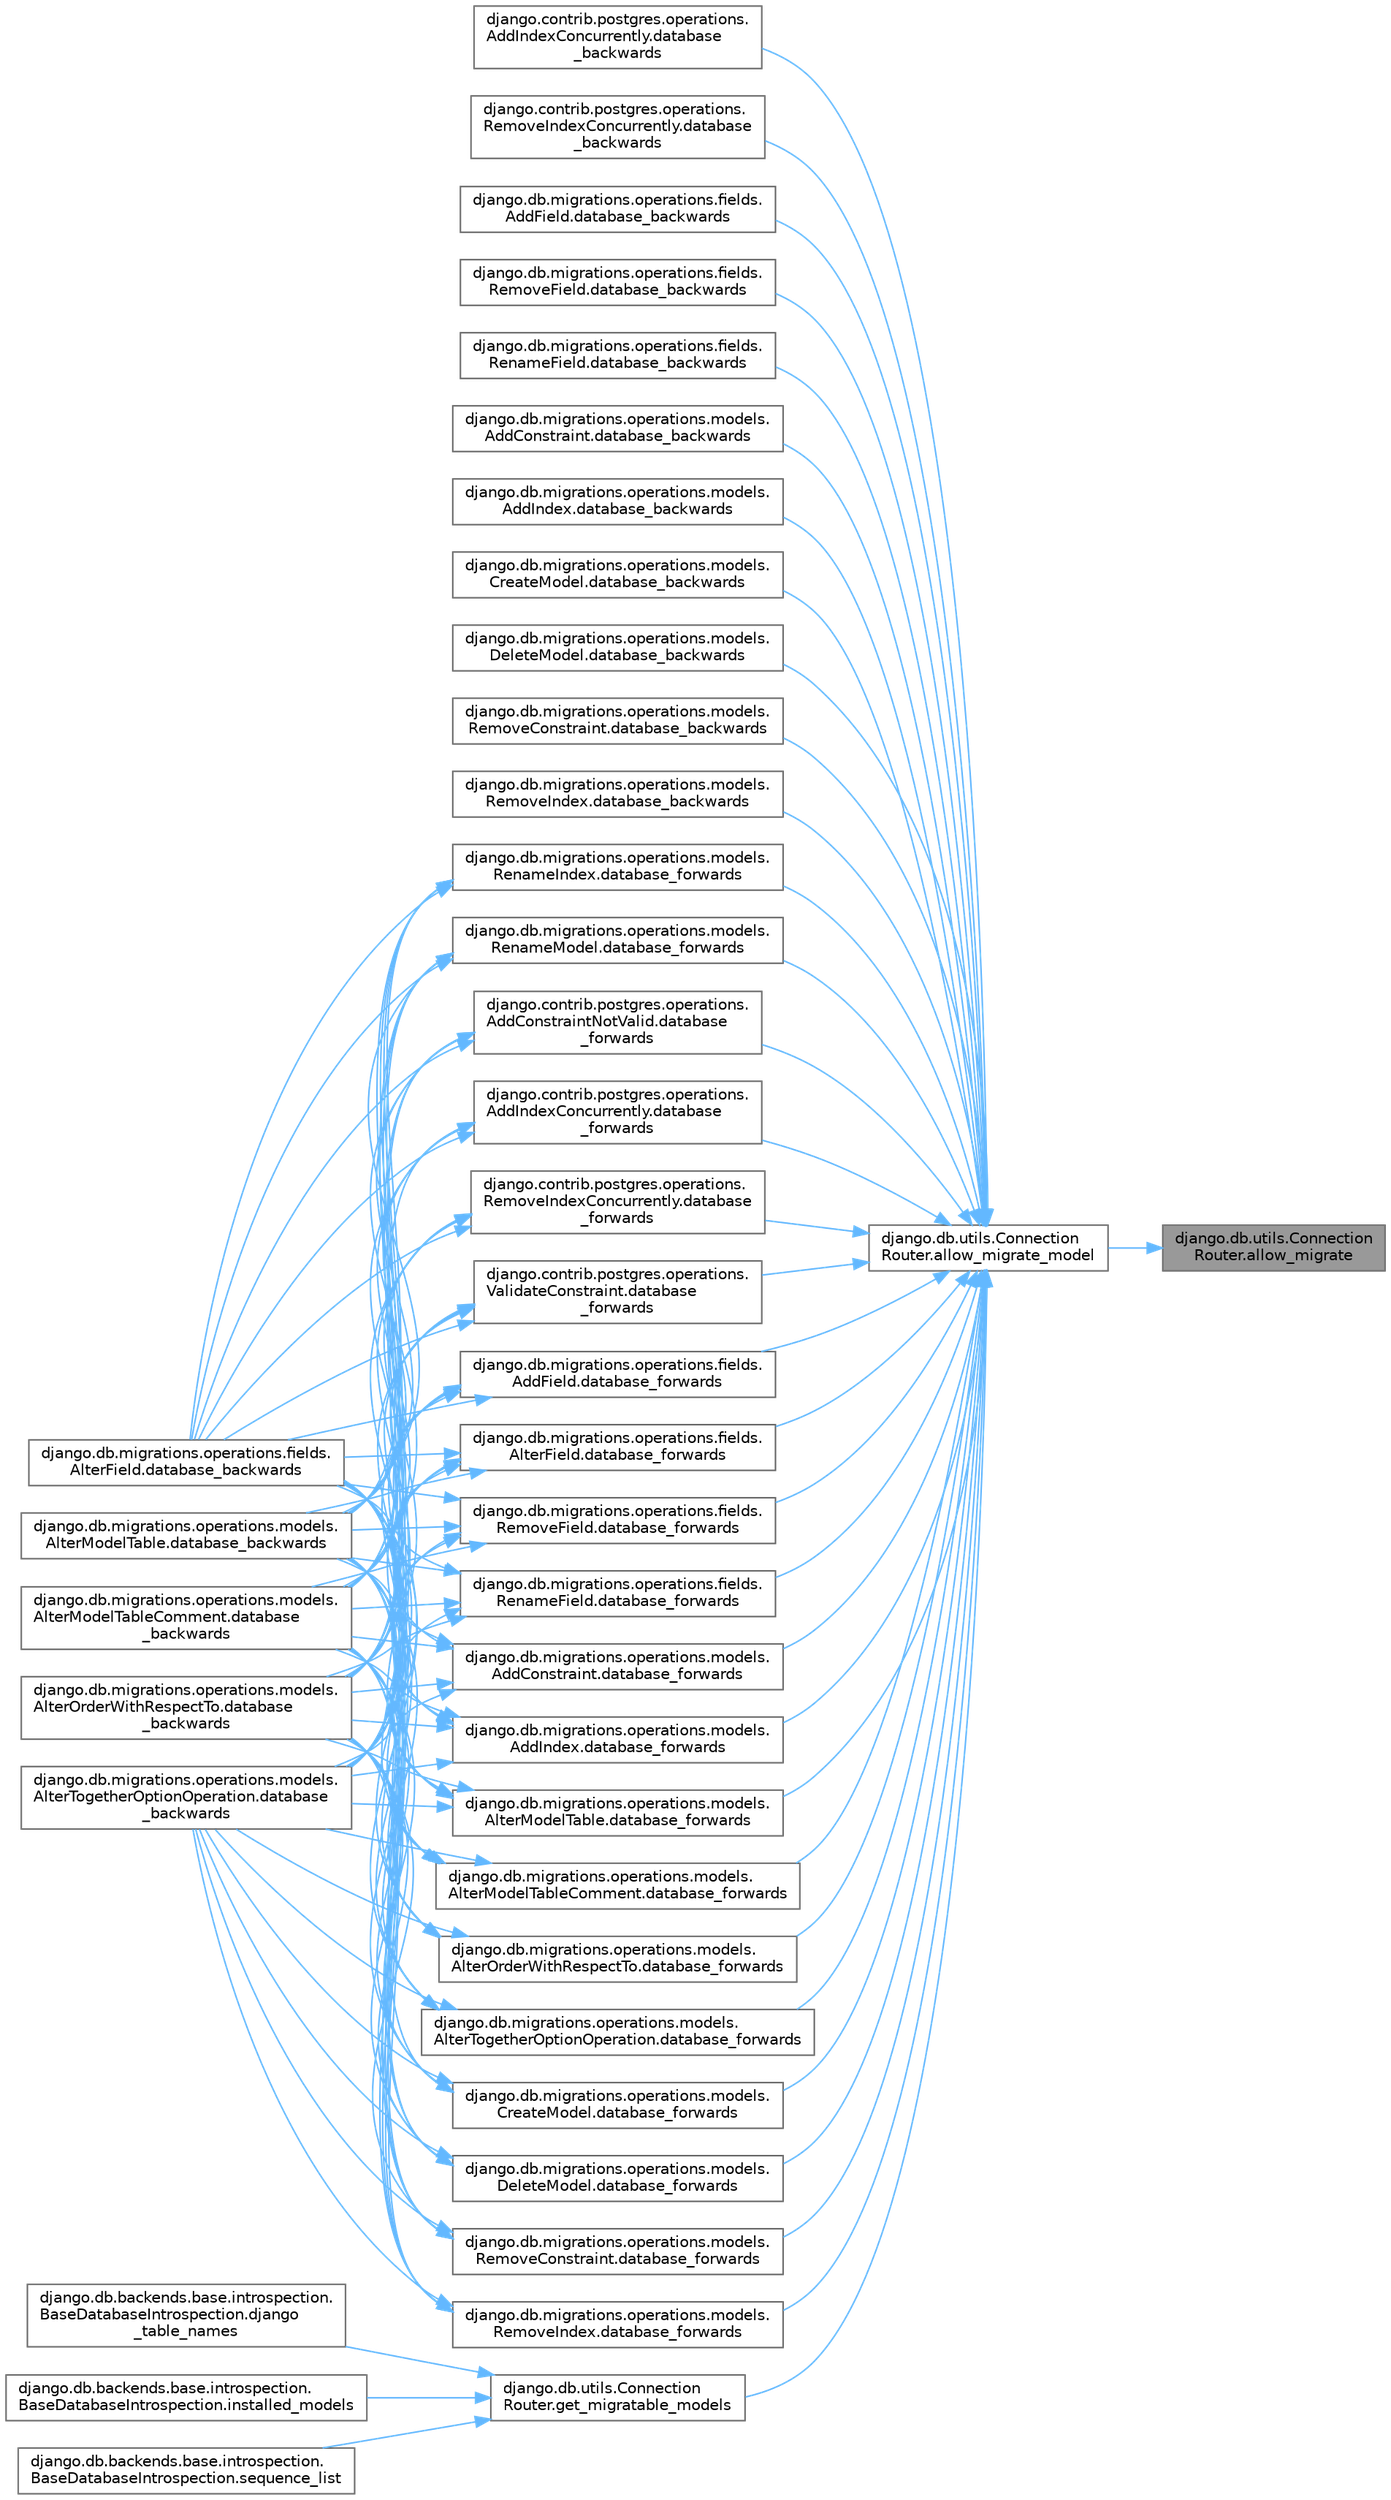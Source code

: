 digraph "django.db.utils.ConnectionRouter.allow_migrate"
{
 // LATEX_PDF_SIZE
  bgcolor="transparent";
  edge [fontname=Helvetica,fontsize=10,labelfontname=Helvetica,labelfontsize=10];
  node [fontname=Helvetica,fontsize=10,shape=box,height=0.2,width=0.4];
  rankdir="RL";
  Node1 [id="Node000001",label="django.db.utils.Connection\lRouter.allow_migrate",height=0.2,width=0.4,color="gray40", fillcolor="grey60", style="filled", fontcolor="black",tooltip=" "];
  Node1 -> Node2 [id="edge1_Node000001_Node000002",dir="back",color="steelblue1",style="solid",tooltip=" "];
  Node2 [id="Node000002",label="django.db.utils.Connection\lRouter.allow_migrate_model",height=0.2,width=0.4,color="grey40", fillcolor="white", style="filled",URL="$classdjango_1_1db_1_1utils_1_1_connection_router.html#affc0a7f7419e1ae0ad00101310abfc5f",tooltip=" "];
  Node2 -> Node3 [id="edge2_Node000002_Node000003",dir="back",color="steelblue1",style="solid",tooltip=" "];
  Node3 [id="Node000003",label="django.contrib.postgres.operations.\lAddIndexConcurrently.database\l_backwards",height=0.2,width=0.4,color="grey40", fillcolor="white", style="filled",URL="$classdjango_1_1contrib_1_1postgres_1_1operations_1_1_add_index_concurrently.html#af21e81c4c8073e6ce6da2490487f417f",tooltip=" "];
  Node2 -> Node4 [id="edge3_Node000002_Node000004",dir="back",color="steelblue1",style="solid",tooltip=" "];
  Node4 [id="Node000004",label="django.contrib.postgres.operations.\lRemoveIndexConcurrently.database\l_backwards",height=0.2,width=0.4,color="grey40", fillcolor="white", style="filled",URL="$classdjango_1_1contrib_1_1postgres_1_1operations_1_1_remove_index_concurrently.html#ab5ec0fb73cfee85b45d4bd176b042ca5",tooltip=" "];
  Node2 -> Node5 [id="edge4_Node000002_Node000005",dir="back",color="steelblue1",style="solid",tooltip=" "];
  Node5 [id="Node000005",label="django.db.migrations.operations.fields.\lAddField.database_backwards",height=0.2,width=0.4,color="grey40", fillcolor="white", style="filled",URL="$classdjango_1_1db_1_1migrations_1_1operations_1_1fields_1_1_add_field.html#a617772ae0d09e12f38c6f7ec32d1a6ac",tooltip=" "];
  Node2 -> Node6 [id="edge5_Node000002_Node000006",dir="back",color="steelblue1",style="solid",tooltip=" "];
  Node6 [id="Node000006",label="django.db.migrations.operations.fields.\lRemoveField.database_backwards",height=0.2,width=0.4,color="grey40", fillcolor="white", style="filled",URL="$classdjango_1_1db_1_1migrations_1_1operations_1_1fields_1_1_remove_field.html#a1dd705c5296e9926b982be76a8c3593a",tooltip=" "];
  Node2 -> Node7 [id="edge6_Node000002_Node000007",dir="back",color="steelblue1",style="solid",tooltip=" "];
  Node7 [id="Node000007",label="django.db.migrations.operations.fields.\lRenameField.database_backwards",height=0.2,width=0.4,color="grey40", fillcolor="white", style="filled",URL="$classdjango_1_1db_1_1migrations_1_1operations_1_1fields_1_1_rename_field.html#a542122d5bebf16241d407d5e672609dd",tooltip=" "];
  Node2 -> Node8 [id="edge7_Node000002_Node000008",dir="back",color="steelblue1",style="solid",tooltip=" "];
  Node8 [id="Node000008",label="django.db.migrations.operations.models.\lAddConstraint.database_backwards",height=0.2,width=0.4,color="grey40", fillcolor="white", style="filled",URL="$classdjango_1_1db_1_1migrations_1_1operations_1_1models_1_1_add_constraint.html#a3ca96f52475d231669cb7a33c12fd62c",tooltip=" "];
  Node2 -> Node9 [id="edge8_Node000002_Node000009",dir="back",color="steelblue1",style="solid",tooltip=" "];
  Node9 [id="Node000009",label="django.db.migrations.operations.models.\lAddIndex.database_backwards",height=0.2,width=0.4,color="grey40", fillcolor="white", style="filled",URL="$classdjango_1_1db_1_1migrations_1_1operations_1_1models_1_1_add_index.html#a8bf2b8a59248b5f1e13a4f93f478d5fc",tooltip=" "];
  Node2 -> Node10 [id="edge9_Node000002_Node000010",dir="back",color="steelblue1",style="solid",tooltip=" "];
  Node10 [id="Node000010",label="django.db.migrations.operations.models.\lCreateModel.database_backwards",height=0.2,width=0.4,color="grey40", fillcolor="white", style="filled",URL="$classdjango_1_1db_1_1migrations_1_1operations_1_1models_1_1_create_model.html#abdab1b0c6b789f4417f4bc04b8cc976a",tooltip=" "];
  Node2 -> Node11 [id="edge10_Node000002_Node000011",dir="back",color="steelblue1",style="solid",tooltip=" "];
  Node11 [id="Node000011",label="django.db.migrations.operations.models.\lDeleteModel.database_backwards",height=0.2,width=0.4,color="grey40", fillcolor="white", style="filled",URL="$classdjango_1_1db_1_1migrations_1_1operations_1_1models_1_1_delete_model.html#a9a17b1cdfdd4e4d2f52b54d172fb1da7",tooltip=" "];
  Node2 -> Node12 [id="edge11_Node000002_Node000012",dir="back",color="steelblue1",style="solid",tooltip=" "];
  Node12 [id="Node000012",label="django.db.migrations.operations.models.\lRemoveConstraint.database_backwards",height=0.2,width=0.4,color="grey40", fillcolor="white", style="filled",URL="$classdjango_1_1db_1_1migrations_1_1operations_1_1models_1_1_remove_constraint.html#a0e17e967c6d8962c9710d45917e38648",tooltip=" "];
  Node2 -> Node13 [id="edge12_Node000002_Node000013",dir="back",color="steelblue1",style="solid",tooltip=" "];
  Node13 [id="Node000013",label="django.db.migrations.operations.models.\lRemoveIndex.database_backwards",height=0.2,width=0.4,color="grey40", fillcolor="white", style="filled",URL="$classdjango_1_1db_1_1migrations_1_1operations_1_1models_1_1_remove_index.html#a9f448190a82560df3de24ac76c50e63d",tooltip=" "];
  Node2 -> Node14 [id="edge13_Node000002_Node000014",dir="back",color="steelblue1",style="solid",tooltip=" "];
  Node14 [id="Node000014",label="django.contrib.postgres.operations.\lAddConstraintNotValid.database\l_forwards",height=0.2,width=0.4,color="grey40", fillcolor="white", style="filled",URL="$classdjango_1_1contrib_1_1postgres_1_1operations_1_1_add_constraint_not_valid.html#afbf3234c4884fc267a11e5ac5e484570",tooltip=" "];
  Node14 -> Node15 [id="edge14_Node000014_Node000015",dir="back",color="steelblue1",style="solid",tooltip=" "];
  Node15 [id="Node000015",label="django.db.migrations.operations.fields.\lAlterField.database_backwards",height=0.2,width=0.4,color="grey40", fillcolor="white", style="filled",URL="$classdjango_1_1db_1_1migrations_1_1operations_1_1fields_1_1_alter_field.html#af41d306fe640bb14569cf43fe8b41af3",tooltip=" "];
  Node14 -> Node16 [id="edge15_Node000014_Node000016",dir="back",color="steelblue1",style="solid",tooltip=" "];
  Node16 [id="Node000016",label="django.db.migrations.operations.models.\lAlterModelTable.database_backwards",height=0.2,width=0.4,color="grey40", fillcolor="white", style="filled",URL="$classdjango_1_1db_1_1migrations_1_1operations_1_1models_1_1_alter_model_table.html#a6c3c31781797b433b002963aeedc15b5",tooltip=" "];
  Node14 -> Node17 [id="edge16_Node000014_Node000017",dir="back",color="steelblue1",style="solid",tooltip=" "];
  Node17 [id="Node000017",label="django.db.migrations.operations.models.\lAlterModelTableComment.database\l_backwards",height=0.2,width=0.4,color="grey40", fillcolor="white", style="filled",URL="$classdjango_1_1db_1_1migrations_1_1operations_1_1models_1_1_alter_model_table_comment.html#ad61c31d6692ba43f6244968bd46c66bc",tooltip=" "];
  Node14 -> Node18 [id="edge17_Node000014_Node000018",dir="back",color="steelblue1",style="solid",tooltip=" "];
  Node18 [id="Node000018",label="django.db.migrations.operations.models.\lAlterOrderWithRespectTo.database\l_backwards",height=0.2,width=0.4,color="grey40", fillcolor="white", style="filled",URL="$classdjango_1_1db_1_1migrations_1_1operations_1_1models_1_1_alter_order_with_respect_to.html#a358586d3cb9f6d1bed1eddacdd7372c1",tooltip=" "];
  Node14 -> Node19 [id="edge18_Node000014_Node000019",dir="back",color="steelblue1",style="solid",tooltip=" "];
  Node19 [id="Node000019",label="django.db.migrations.operations.models.\lAlterTogetherOptionOperation.database\l_backwards",height=0.2,width=0.4,color="grey40", fillcolor="white", style="filled",URL="$classdjango_1_1db_1_1migrations_1_1operations_1_1models_1_1_alter_together_option_operation.html#a83db8cf03bf5eaf62f5c3193adb0a231",tooltip=" "];
  Node2 -> Node20 [id="edge19_Node000002_Node000020",dir="back",color="steelblue1",style="solid",tooltip=" "];
  Node20 [id="Node000020",label="django.contrib.postgres.operations.\lAddIndexConcurrently.database\l_forwards",height=0.2,width=0.4,color="grey40", fillcolor="white", style="filled",URL="$classdjango_1_1contrib_1_1postgres_1_1operations_1_1_add_index_concurrently.html#a8ec012821c529fb57013caf48384ee76",tooltip=" "];
  Node20 -> Node15 [id="edge20_Node000020_Node000015",dir="back",color="steelblue1",style="solid",tooltip=" "];
  Node20 -> Node16 [id="edge21_Node000020_Node000016",dir="back",color="steelblue1",style="solid",tooltip=" "];
  Node20 -> Node17 [id="edge22_Node000020_Node000017",dir="back",color="steelblue1",style="solid",tooltip=" "];
  Node20 -> Node18 [id="edge23_Node000020_Node000018",dir="back",color="steelblue1",style="solid",tooltip=" "];
  Node20 -> Node19 [id="edge24_Node000020_Node000019",dir="back",color="steelblue1",style="solid",tooltip=" "];
  Node2 -> Node21 [id="edge25_Node000002_Node000021",dir="back",color="steelblue1",style="solid",tooltip=" "];
  Node21 [id="Node000021",label="django.contrib.postgres.operations.\lRemoveIndexConcurrently.database\l_forwards",height=0.2,width=0.4,color="grey40", fillcolor="white", style="filled",URL="$classdjango_1_1contrib_1_1postgres_1_1operations_1_1_remove_index_concurrently.html#a17722bad27bd8f0d156f78f97b3dfaaa",tooltip=" "];
  Node21 -> Node15 [id="edge26_Node000021_Node000015",dir="back",color="steelblue1",style="solid",tooltip=" "];
  Node21 -> Node16 [id="edge27_Node000021_Node000016",dir="back",color="steelblue1",style="solid",tooltip=" "];
  Node21 -> Node17 [id="edge28_Node000021_Node000017",dir="back",color="steelblue1",style="solid",tooltip=" "];
  Node21 -> Node18 [id="edge29_Node000021_Node000018",dir="back",color="steelblue1",style="solid",tooltip=" "];
  Node21 -> Node19 [id="edge30_Node000021_Node000019",dir="back",color="steelblue1",style="solid",tooltip=" "];
  Node2 -> Node22 [id="edge31_Node000002_Node000022",dir="back",color="steelblue1",style="solid",tooltip=" "];
  Node22 [id="Node000022",label="django.contrib.postgres.operations.\lValidateConstraint.database\l_forwards",height=0.2,width=0.4,color="grey40", fillcolor="white", style="filled",URL="$classdjango_1_1contrib_1_1postgres_1_1operations_1_1_validate_constraint.html#ab798a6a173e826d06d2816b0c5468760",tooltip=" "];
  Node22 -> Node15 [id="edge32_Node000022_Node000015",dir="back",color="steelblue1",style="solid",tooltip=" "];
  Node22 -> Node16 [id="edge33_Node000022_Node000016",dir="back",color="steelblue1",style="solid",tooltip=" "];
  Node22 -> Node17 [id="edge34_Node000022_Node000017",dir="back",color="steelblue1",style="solid",tooltip=" "];
  Node22 -> Node18 [id="edge35_Node000022_Node000018",dir="back",color="steelblue1",style="solid",tooltip=" "];
  Node22 -> Node19 [id="edge36_Node000022_Node000019",dir="back",color="steelblue1",style="solid",tooltip=" "];
  Node2 -> Node23 [id="edge37_Node000002_Node000023",dir="back",color="steelblue1",style="solid",tooltip=" "];
  Node23 [id="Node000023",label="django.db.migrations.operations.fields.\lAddField.database_forwards",height=0.2,width=0.4,color="grey40", fillcolor="white", style="filled",URL="$classdjango_1_1db_1_1migrations_1_1operations_1_1fields_1_1_add_field.html#adf3924e3df09a234aeb61de2490105ac",tooltip=" "];
  Node23 -> Node15 [id="edge38_Node000023_Node000015",dir="back",color="steelblue1",style="solid",tooltip=" "];
  Node23 -> Node16 [id="edge39_Node000023_Node000016",dir="back",color="steelblue1",style="solid",tooltip=" "];
  Node23 -> Node17 [id="edge40_Node000023_Node000017",dir="back",color="steelblue1",style="solid",tooltip=" "];
  Node23 -> Node18 [id="edge41_Node000023_Node000018",dir="back",color="steelblue1",style="solid",tooltip=" "];
  Node23 -> Node19 [id="edge42_Node000023_Node000019",dir="back",color="steelblue1",style="solid",tooltip=" "];
  Node2 -> Node24 [id="edge43_Node000002_Node000024",dir="back",color="steelblue1",style="solid",tooltip=" "];
  Node24 [id="Node000024",label="django.db.migrations.operations.fields.\lAlterField.database_forwards",height=0.2,width=0.4,color="grey40", fillcolor="white", style="filled",URL="$classdjango_1_1db_1_1migrations_1_1operations_1_1fields_1_1_alter_field.html#ad61960942f8bf4e2b42434aa43389d9b",tooltip=" "];
  Node24 -> Node15 [id="edge44_Node000024_Node000015",dir="back",color="steelblue1",style="solid",tooltip=" "];
  Node24 -> Node16 [id="edge45_Node000024_Node000016",dir="back",color="steelblue1",style="solid",tooltip=" "];
  Node24 -> Node17 [id="edge46_Node000024_Node000017",dir="back",color="steelblue1",style="solid",tooltip=" "];
  Node24 -> Node18 [id="edge47_Node000024_Node000018",dir="back",color="steelblue1",style="solid",tooltip=" "];
  Node24 -> Node19 [id="edge48_Node000024_Node000019",dir="back",color="steelblue1",style="solid",tooltip=" "];
  Node2 -> Node25 [id="edge49_Node000002_Node000025",dir="back",color="steelblue1",style="solid",tooltip=" "];
  Node25 [id="Node000025",label="django.db.migrations.operations.fields.\lRemoveField.database_forwards",height=0.2,width=0.4,color="grey40", fillcolor="white", style="filled",URL="$classdjango_1_1db_1_1migrations_1_1operations_1_1fields_1_1_remove_field.html#ac4572aea0b6ef3a12e8d3c2f237c411a",tooltip=" "];
  Node25 -> Node15 [id="edge50_Node000025_Node000015",dir="back",color="steelblue1",style="solid",tooltip=" "];
  Node25 -> Node16 [id="edge51_Node000025_Node000016",dir="back",color="steelblue1",style="solid",tooltip=" "];
  Node25 -> Node17 [id="edge52_Node000025_Node000017",dir="back",color="steelblue1",style="solid",tooltip=" "];
  Node25 -> Node18 [id="edge53_Node000025_Node000018",dir="back",color="steelblue1",style="solid",tooltip=" "];
  Node25 -> Node19 [id="edge54_Node000025_Node000019",dir="back",color="steelblue1",style="solid",tooltip=" "];
  Node2 -> Node26 [id="edge55_Node000002_Node000026",dir="back",color="steelblue1",style="solid",tooltip=" "];
  Node26 [id="Node000026",label="django.db.migrations.operations.fields.\lRenameField.database_forwards",height=0.2,width=0.4,color="grey40", fillcolor="white", style="filled",URL="$classdjango_1_1db_1_1migrations_1_1operations_1_1fields_1_1_rename_field.html#a9e66c07705fccd0aa47e8b41ca80d52f",tooltip=" "];
  Node26 -> Node15 [id="edge56_Node000026_Node000015",dir="back",color="steelblue1",style="solid",tooltip=" "];
  Node26 -> Node16 [id="edge57_Node000026_Node000016",dir="back",color="steelblue1",style="solid",tooltip=" "];
  Node26 -> Node17 [id="edge58_Node000026_Node000017",dir="back",color="steelblue1",style="solid",tooltip=" "];
  Node26 -> Node18 [id="edge59_Node000026_Node000018",dir="back",color="steelblue1",style="solid",tooltip=" "];
  Node26 -> Node19 [id="edge60_Node000026_Node000019",dir="back",color="steelblue1",style="solid",tooltip=" "];
  Node2 -> Node27 [id="edge61_Node000002_Node000027",dir="back",color="steelblue1",style="solid",tooltip=" "];
  Node27 [id="Node000027",label="django.db.migrations.operations.models.\lAddConstraint.database_forwards",height=0.2,width=0.4,color="grey40", fillcolor="white", style="filled",URL="$classdjango_1_1db_1_1migrations_1_1operations_1_1models_1_1_add_constraint.html#a480337b0117ef1689eedeaf3a4d2d184",tooltip=" "];
  Node27 -> Node15 [id="edge62_Node000027_Node000015",dir="back",color="steelblue1",style="solid",tooltip=" "];
  Node27 -> Node16 [id="edge63_Node000027_Node000016",dir="back",color="steelblue1",style="solid",tooltip=" "];
  Node27 -> Node17 [id="edge64_Node000027_Node000017",dir="back",color="steelblue1",style="solid",tooltip=" "];
  Node27 -> Node18 [id="edge65_Node000027_Node000018",dir="back",color="steelblue1",style="solid",tooltip=" "];
  Node27 -> Node19 [id="edge66_Node000027_Node000019",dir="back",color="steelblue1",style="solid",tooltip=" "];
  Node2 -> Node28 [id="edge67_Node000002_Node000028",dir="back",color="steelblue1",style="solid",tooltip=" "];
  Node28 [id="Node000028",label="django.db.migrations.operations.models.\lAddIndex.database_forwards",height=0.2,width=0.4,color="grey40", fillcolor="white", style="filled",URL="$classdjango_1_1db_1_1migrations_1_1operations_1_1models_1_1_add_index.html#a494d51a94cc4a5de6355df751929c35d",tooltip=" "];
  Node28 -> Node15 [id="edge68_Node000028_Node000015",dir="back",color="steelblue1",style="solid",tooltip=" "];
  Node28 -> Node16 [id="edge69_Node000028_Node000016",dir="back",color="steelblue1",style="solid",tooltip=" "];
  Node28 -> Node17 [id="edge70_Node000028_Node000017",dir="back",color="steelblue1",style="solid",tooltip=" "];
  Node28 -> Node18 [id="edge71_Node000028_Node000018",dir="back",color="steelblue1",style="solid",tooltip=" "];
  Node28 -> Node19 [id="edge72_Node000028_Node000019",dir="back",color="steelblue1",style="solid",tooltip=" "];
  Node2 -> Node29 [id="edge73_Node000002_Node000029",dir="back",color="steelblue1",style="solid",tooltip=" "];
  Node29 [id="Node000029",label="django.db.migrations.operations.models.\lAlterModelTable.database_forwards",height=0.2,width=0.4,color="grey40", fillcolor="white", style="filled",URL="$classdjango_1_1db_1_1migrations_1_1operations_1_1models_1_1_alter_model_table.html#ac970e63f457eca5ea9e39a6f2339dac8",tooltip=" "];
  Node29 -> Node15 [id="edge74_Node000029_Node000015",dir="back",color="steelblue1",style="solid",tooltip=" "];
  Node29 -> Node16 [id="edge75_Node000029_Node000016",dir="back",color="steelblue1",style="solid",tooltip=" "];
  Node29 -> Node17 [id="edge76_Node000029_Node000017",dir="back",color="steelblue1",style="solid",tooltip=" "];
  Node29 -> Node18 [id="edge77_Node000029_Node000018",dir="back",color="steelblue1",style="solid",tooltip=" "];
  Node29 -> Node19 [id="edge78_Node000029_Node000019",dir="back",color="steelblue1",style="solid",tooltip=" "];
  Node2 -> Node30 [id="edge79_Node000002_Node000030",dir="back",color="steelblue1",style="solid",tooltip=" "];
  Node30 [id="Node000030",label="django.db.migrations.operations.models.\lAlterModelTableComment.database_forwards",height=0.2,width=0.4,color="grey40", fillcolor="white", style="filled",URL="$classdjango_1_1db_1_1migrations_1_1operations_1_1models_1_1_alter_model_table_comment.html#a21d27efbaf1822f6eb3d7a312a41025e",tooltip=" "];
  Node30 -> Node15 [id="edge80_Node000030_Node000015",dir="back",color="steelblue1",style="solid",tooltip=" "];
  Node30 -> Node16 [id="edge81_Node000030_Node000016",dir="back",color="steelblue1",style="solid",tooltip=" "];
  Node30 -> Node17 [id="edge82_Node000030_Node000017",dir="back",color="steelblue1",style="solid",tooltip=" "];
  Node30 -> Node18 [id="edge83_Node000030_Node000018",dir="back",color="steelblue1",style="solid",tooltip=" "];
  Node30 -> Node19 [id="edge84_Node000030_Node000019",dir="back",color="steelblue1",style="solid",tooltip=" "];
  Node2 -> Node31 [id="edge85_Node000002_Node000031",dir="back",color="steelblue1",style="solid",tooltip=" "];
  Node31 [id="Node000031",label="django.db.migrations.operations.models.\lAlterOrderWithRespectTo.database_forwards",height=0.2,width=0.4,color="grey40", fillcolor="white", style="filled",URL="$classdjango_1_1db_1_1migrations_1_1operations_1_1models_1_1_alter_order_with_respect_to.html#a4e17e9e20ef204f594d92752c4471448",tooltip=" "];
  Node31 -> Node15 [id="edge86_Node000031_Node000015",dir="back",color="steelblue1",style="solid",tooltip=" "];
  Node31 -> Node16 [id="edge87_Node000031_Node000016",dir="back",color="steelblue1",style="solid",tooltip=" "];
  Node31 -> Node17 [id="edge88_Node000031_Node000017",dir="back",color="steelblue1",style="solid",tooltip=" "];
  Node31 -> Node18 [id="edge89_Node000031_Node000018",dir="back",color="steelblue1",style="solid",tooltip=" "];
  Node31 -> Node19 [id="edge90_Node000031_Node000019",dir="back",color="steelblue1",style="solid",tooltip=" "];
  Node2 -> Node32 [id="edge91_Node000002_Node000032",dir="back",color="steelblue1",style="solid",tooltip=" "];
  Node32 [id="Node000032",label="django.db.migrations.operations.models.\lAlterTogetherOptionOperation.database_forwards",height=0.2,width=0.4,color="grey40", fillcolor="white", style="filled",URL="$classdjango_1_1db_1_1migrations_1_1operations_1_1models_1_1_alter_together_option_operation.html#a0c22a821e9eda96c8ddd38e3035a5f63",tooltip=" "];
  Node32 -> Node15 [id="edge92_Node000032_Node000015",dir="back",color="steelblue1",style="solid",tooltip=" "];
  Node32 -> Node16 [id="edge93_Node000032_Node000016",dir="back",color="steelblue1",style="solid",tooltip=" "];
  Node32 -> Node17 [id="edge94_Node000032_Node000017",dir="back",color="steelblue1",style="solid",tooltip=" "];
  Node32 -> Node18 [id="edge95_Node000032_Node000018",dir="back",color="steelblue1",style="solid",tooltip=" "];
  Node32 -> Node19 [id="edge96_Node000032_Node000019",dir="back",color="steelblue1",style="solid",tooltip=" "];
  Node2 -> Node33 [id="edge97_Node000002_Node000033",dir="back",color="steelblue1",style="solid",tooltip=" "];
  Node33 [id="Node000033",label="django.db.migrations.operations.models.\lCreateModel.database_forwards",height=0.2,width=0.4,color="grey40", fillcolor="white", style="filled",URL="$classdjango_1_1db_1_1migrations_1_1operations_1_1models_1_1_create_model.html#ac83eb27642b612cff8a10d40aa5160a4",tooltip=" "];
  Node33 -> Node15 [id="edge98_Node000033_Node000015",dir="back",color="steelblue1",style="solid",tooltip=" "];
  Node33 -> Node16 [id="edge99_Node000033_Node000016",dir="back",color="steelblue1",style="solid",tooltip=" "];
  Node33 -> Node17 [id="edge100_Node000033_Node000017",dir="back",color="steelblue1",style="solid",tooltip=" "];
  Node33 -> Node18 [id="edge101_Node000033_Node000018",dir="back",color="steelblue1",style="solid",tooltip=" "];
  Node33 -> Node19 [id="edge102_Node000033_Node000019",dir="back",color="steelblue1",style="solid",tooltip=" "];
  Node2 -> Node34 [id="edge103_Node000002_Node000034",dir="back",color="steelblue1",style="solid",tooltip=" "];
  Node34 [id="Node000034",label="django.db.migrations.operations.models.\lDeleteModel.database_forwards",height=0.2,width=0.4,color="grey40", fillcolor="white", style="filled",URL="$classdjango_1_1db_1_1migrations_1_1operations_1_1models_1_1_delete_model.html#aaa1256c5c07e7d45ff686b0f30df043c",tooltip=" "];
  Node34 -> Node15 [id="edge104_Node000034_Node000015",dir="back",color="steelblue1",style="solid",tooltip=" "];
  Node34 -> Node16 [id="edge105_Node000034_Node000016",dir="back",color="steelblue1",style="solid",tooltip=" "];
  Node34 -> Node17 [id="edge106_Node000034_Node000017",dir="back",color="steelblue1",style="solid",tooltip=" "];
  Node34 -> Node18 [id="edge107_Node000034_Node000018",dir="back",color="steelblue1",style="solid",tooltip=" "];
  Node34 -> Node19 [id="edge108_Node000034_Node000019",dir="back",color="steelblue1",style="solid",tooltip=" "];
  Node2 -> Node35 [id="edge109_Node000002_Node000035",dir="back",color="steelblue1",style="solid",tooltip=" "];
  Node35 [id="Node000035",label="django.db.migrations.operations.models.\lRemoveConstraint.database_forwards",height=0.2,width=0.4,color="grey40", fillcolor="white", style="filled",URL="$classdjango_1_1db_1_1migrations_1_1operations_1_1models_1_1_remove_constraint.html#a62e07ee362dceae6903230414631cccc",tooltip=" "];
  Node35 -> Node15 [id="edge110_Node000035_Node000015",dir="back",color="steelblue1",style="solid",tooltip=" "];
  Node35 -> Node16 [id="edge111_Node000035_Node000016",dir="back",color="steelblue1",style="solid",tooltip=" "];
  Node35 -> Node17 [id="edge112_Node000035_Node000017",dir="back",color="steelblue1",style="solid",tooltip=" "];
  Node35 -> Node18 [id="edge113_Node000035_Node000018",dir="back",color="steelblue1",style="solid",tooltip=" "];
  Node35 -> Node19 [id="edge114_Node000035_Node000019",dir="back",color="steelblue1",style="solid",tooltip=" "];
  Node2 -> Node36 [id="edge115_Node000002_Node000036",dir="back",color="steelblue1",style="solid",tooltip=" "];
  Node36 [id="Node000036",label="django.db.migrations.operations.models.\lRemoveIndex.database_forwards",height=0.2,width=0.4,color="grey40", fillcolor="white", style="filled",URL="$classdjango_1_1db_1_1migrations_1_1operations_1_1models_1_1_remove_index.html#a29c212a45763a50978dcf074512ea75b",tooltip=" "];
  Node36 -> Node15 [id="edge116_Node000036_Node000015",dir="back",color="steelblue1",style="solid",tooltip=" "];
  Node36 -> Node16 [id="edge117_Node000036_Node000016",dir="back",color="steelblue1",style="solid",tooltip=" "];
  Node36 -> Node17 [id="edge118_Node000036_Node000017",dir="back",color="steelblue1",style="solid",tooltip=" "];
  Node36 -> Node18 [id="edge119_Node000036_Node000018",dir="back",color="steelblue1",style="solid",tooltip=" "];
  Node36 -> Node19 [id="edge120_Node000036_Node000019",dir="back",color="steelblue1",style="solid",tooltip=" "];
  Node2 -> Node37 [id="edge121_Node000002_Node000037",dir="back",color="steelblue1",style="solid",tooltip=" "];
  Node37 [id="Node000037",label="django.db.migrations.operations.models.\lRenameIndex.database_forwards",height=0.2,width=0.4,color="grey40", fillcolor="white", style="filled",URL="$classdjango_1_1db_1_1migrations_1_1operations_1_1models_1_1_rename_index.html#a3896b4dc591125e33958936776e4ddd1",tooltip=" "];
  Node37 -> Node15 [id="edge122_Node000037_Node000015",dir="back",color="steelblue1",style="solid",tooltip=" "];
  Node37 -> Node16 [id="edge123_Node000037_Node000016",dir="back",color="steelblue1",style="solid",tooltip=" "];
  Node37 -> Node17 [id="edge124_Node000037_Node000017",dir="back",color="steelblue1",style="solid",tooltip=" "];
  Node37 -> Node18 [id="edge125_Node000037_Node000018",dir="back",color="steelblue1",style="solid",tooltip=" "];
  Node37 -> Node19 [id="edge126_Node000037_Node000019",dir="back",color="steelblue1",style="solid",tooltip=" "];
  Node2 -> Node38 [id="edge127_Node000002_Node000038",dir="back",color="steelblue1",style="solid",tooltip=" "];
  Node38 [id="Node000038",label="django.db.migrations.operations.models.\lRenameModel.database_forwards",height=0.2,width=0.4,color="grey40", fillcolor="white", style="filled",URL="$classdjango_1_1db_1_1migrations_1_1operations_1_1models_1_1_rename_model.html#af2a38bfdfb767e9f8837087b5c66ba07",tooltip=" "];
  Node38 -> Node15 [id="edge128_Node000038_Node000015",dir="back",color="steelblue1",style="solid",tooltip=" "];
  Node38 -> Node16 [id="edge129_Node000038_Node000016",dir="back",color="steelblue1",style="solid",tooltip=" "];
  Node38 -> Node17 [id="edge130_Node000038_Node000017",dir="back",color="steelblue1",style="solid",tooltip=" "];
  Node38 -> Node18 [id="edge131_Node000038_Node000018",dir="back",color="steelblue1",style="solid",tooltip=" "];
  Node38 -> Node19 [id="edge132_Node000038_Node000019",dir="back",color="steelblue1",style="solid",tooltip=" "];
  Node2 -> Node39 [id="edge133_Node000002_Node000039",dir="back",color="steelblue1",style="solid",tooltip=" "];
  Node39 [id="Node000039",label="django.db.utils.Connection\lRouter.get_migratable_models",height=0.2,width=0.4,color="grey40", fillcolor="white", style="filled",URL="$classdjango_1_1db_1_1utils_1_1_connection_router.html#a69f35761a8c424226d73f72e6dc21103",tooltip=" "];
  Node39 -> Node40 [id="edge134_Node000039_Node000040",dir="back",color="steelblue1",style="solid",tooltip=" "];
  Node40 [id="Node000040",label="django.db.backends.base.introspection.\lBaseDatabaseIntrospection.django\l_table_names",height=0.2,width=0.4,color="grey40", fillcolor="white", style="filled",URL="$classdjango_1_1db_1_1backends_1_1base_1_1introspection_1_1_base_database_introspection.html#a4e6933d7c00c046f28d6f306ad2b112f",tooltip=" "];
  Node39 -> Node41 [id="edge135_Node000039_Node000041",dir="back",color="steelblue1",style="solid",tooltip=" "];
  Node41 [id="Node000041",label="django.db.backends.base.introspection.\lBaseDatabaseIntrospection.installed_models",height=0.2,width=0.4,color="grey40", fillcolor="white", style="filled",URL="$classdjango_1_1db_1_1backends_1_1base_1_1introspection_1_1_base_database_introspection.html#a0505370473eb797309872d0e3962ae2c",tooltip=" "];
  Node39 -> Node42 [id="edge136_Node000039_Node000042",dir="back",color="steelblue1",style="solid",tooltip=" "];
  Node42 [id="Node000042",label="django.db.backends.base.introspection.\lBaseDatabaseIntrospection.sequence_list",height=0.2,width=0.4,color="grey40", fillcolor="white", style="filled",URL="$classdjango_1_1db_1_1backends_1_1base_1_1introspection_1_1_base_database_introspection.html#a082149e6b1bf2ffda8ce8a541bc386c0",tooltip=" "];
}
